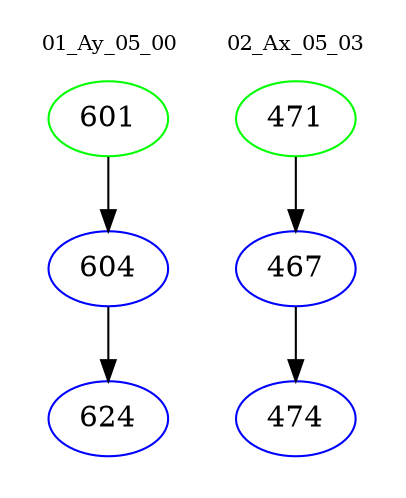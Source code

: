 digraph{
subgraph cluster_0 {
color = white
label = "01_Ay_05_00";
fontsize=10;
T0_601 [label="601", color="green"]
T0_601 -> T0_604 [color="black"]
T0_604 [label="604", color="blue"]
T0_604 -> T0_624 [color="black"]
T0_624 [label="624", color="blue"]
}
subgraph cluster_1 {
color = white
label = "02_Ax_05_03";
fontsize=10;
T1_471 [label="471", color="green"]
T1_471 -> T1_467 [color="black"]
T1_467 [label="467", color="blue"]
T1_467 -> T1_474 [color="black"]
T1_474 [label="474", color="blue"]
}
}

